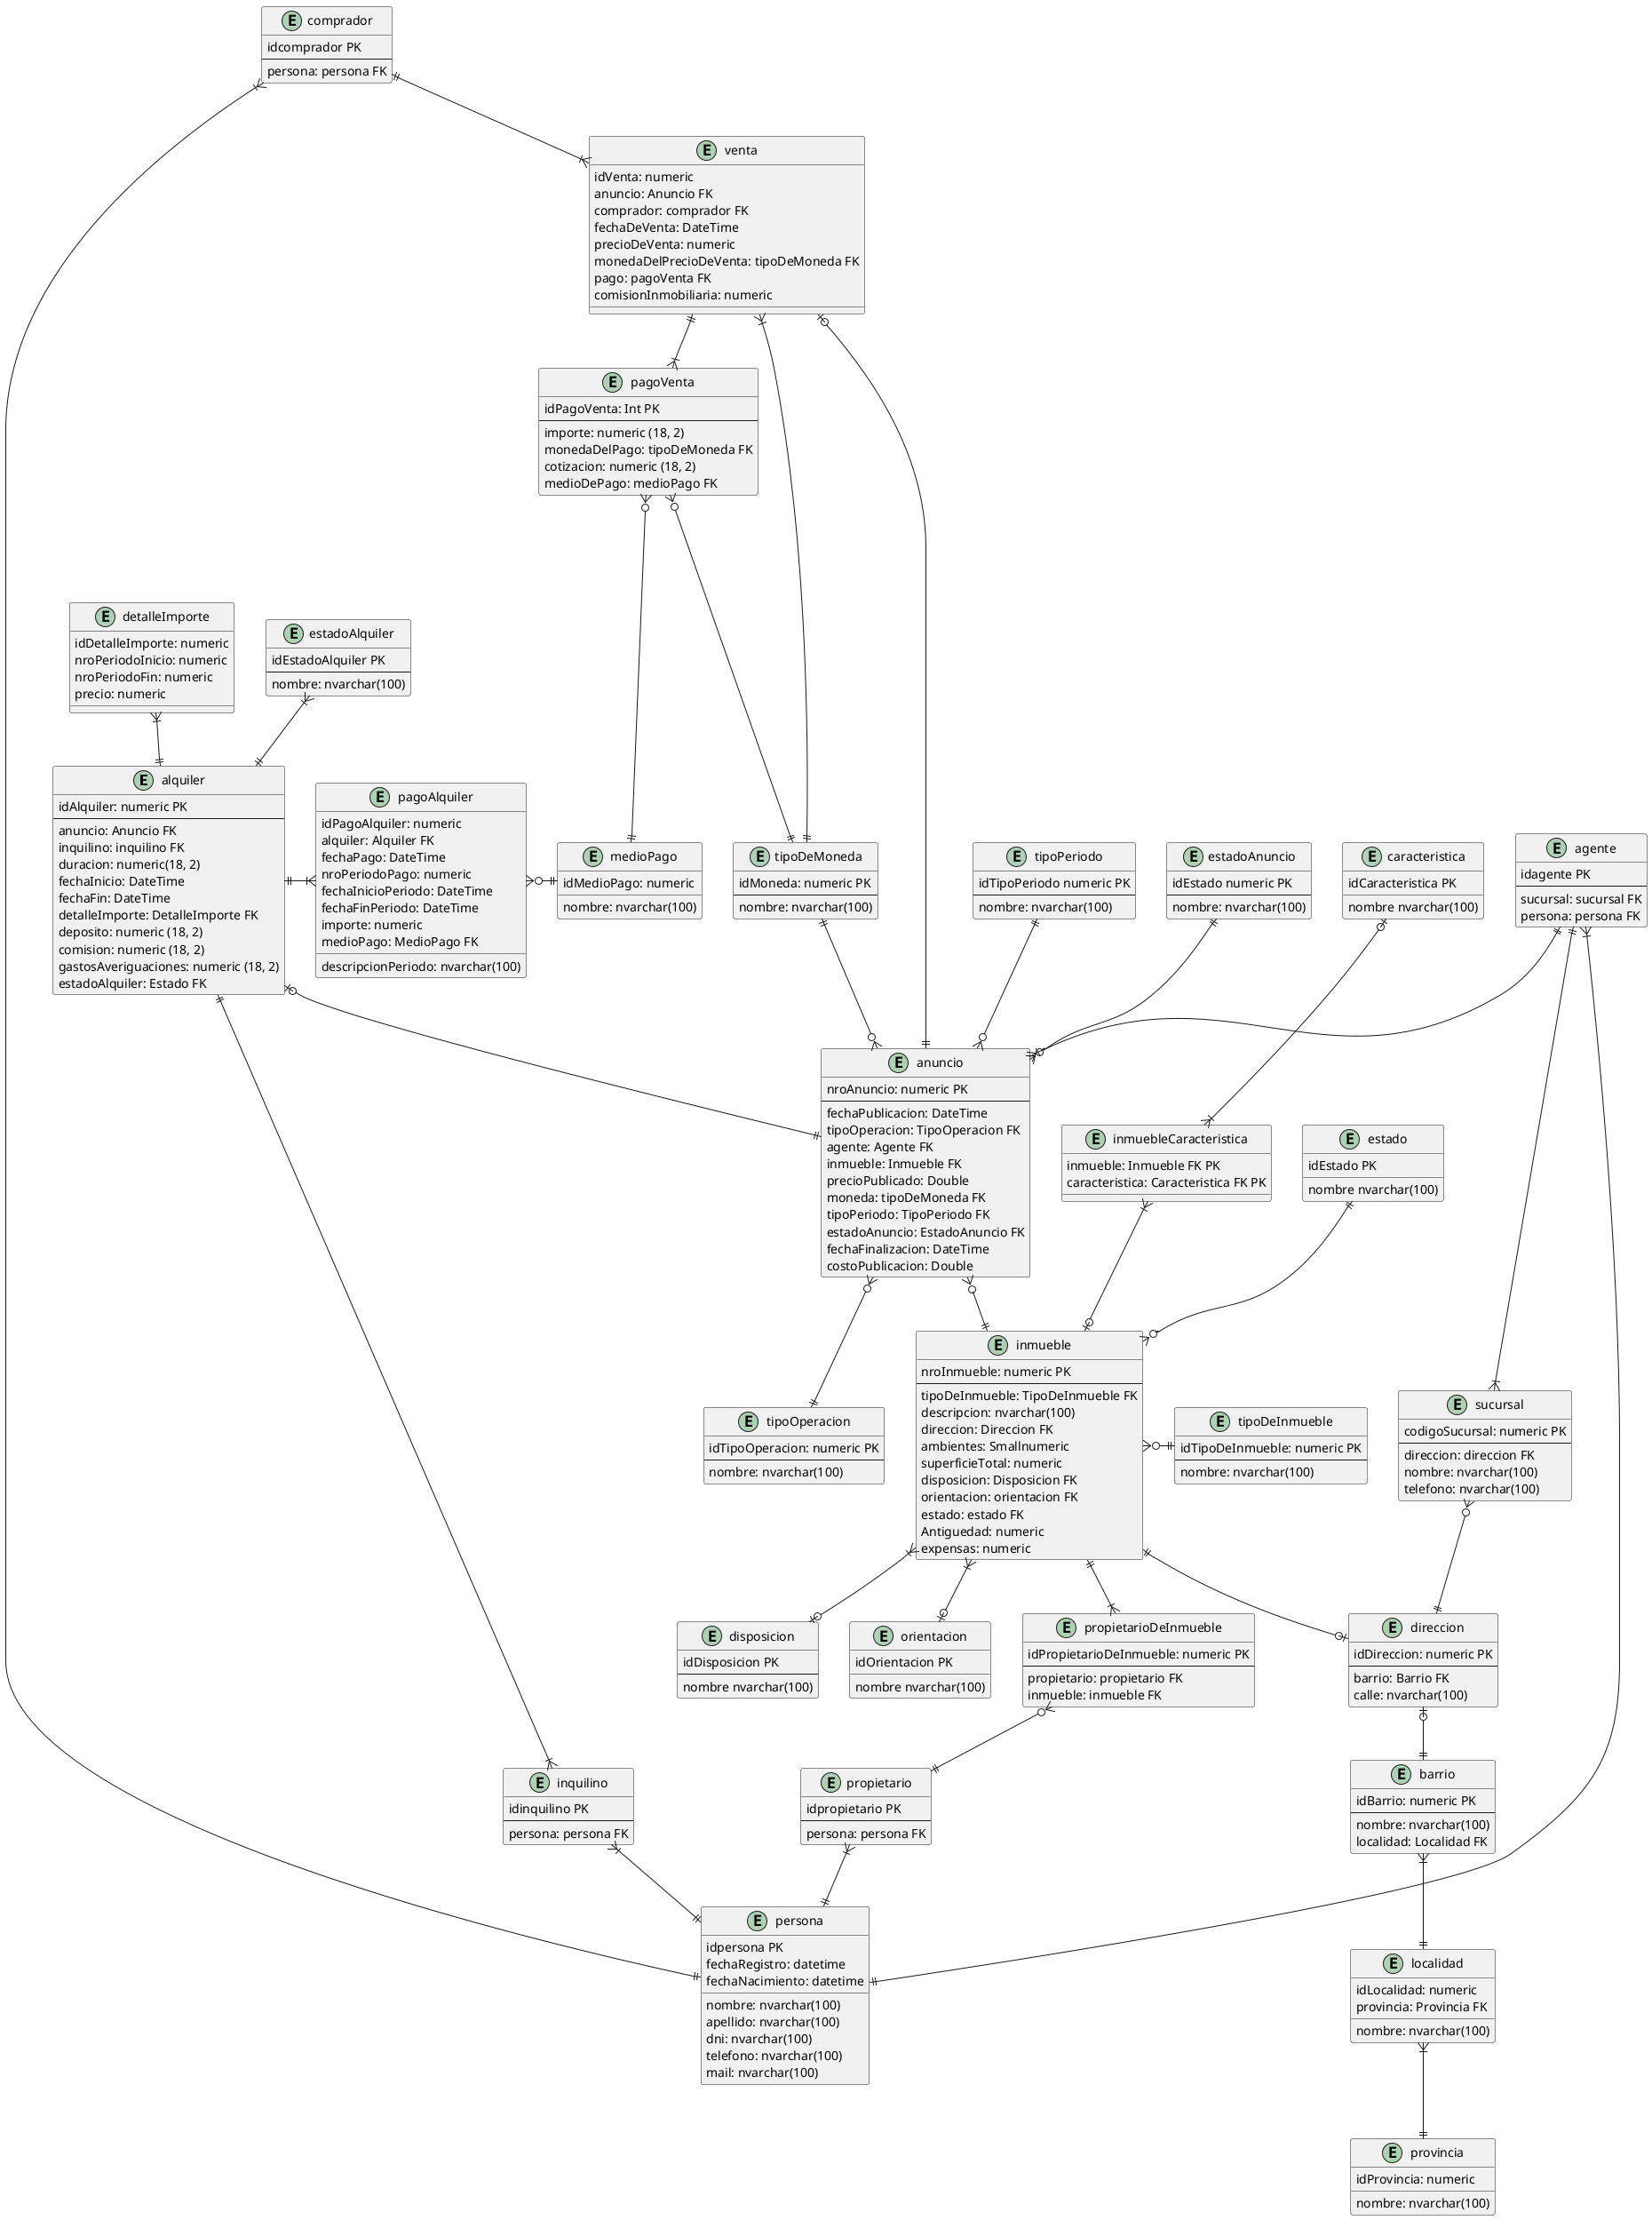 @startuml diagrama

' Punto 2
entity alquiler {
    idAlquiler: numeric PK
    --
    anuncio: Anuncio FK
    inquilino: inquilino FK
    duracion: numeric(18, 2)
    fechaInicio: DateTime
    fechaFin: DateTime
    detalleImporte: DetalleImporte FK
    deposito: numeric (18, 2)
    comision: numeric (18, 2)
    gastosAveriguaciones: numeric (18, 2)
    estadoAlquiler: Estado FK
}


entity detalleImporte {
    idDetalleImporte: numeric
    nroPeriodoInicio: numeric
    nroPeriodoFin: numeric
    precio: numeric
}

entity pagoAlquiler {
    idPagoAlquiler: numeric
    alquiler: Alquiler FK
    fechaPago: DateTime
    nroPeriodoPago: numeric
    descripcionPeriodo: nvarchar(100)
    fechaInicioPeriodo: DateTime
    fechaFinPeriodo: DateTime
    importe: numeric
    medioPago: MedioPago FK
}

entity medioPago {
    idMedioPago: numeric
    nombre: nvarchar(100)
}

entity venta {
    idVenta: numeric
    anuncio: Anuncio FK
    comprador: comprador FK
    fechaDeVenta: DateTime
    precioDeVenta: numeric
    monedaDelPrecioDeVenta: tipoDeMoneda FK
    pago: pagoVenta FK
    comisionInmobiliaria: numeric
}

entity pagoVenta {
    idPagoVenta: Int PK
    --
    importe: numeric (18, 2)
    monedaDelPago: tipoDeMoneda FK
    cotizacion: numeric (18, 2)
    medioDePago: medioPago FK
}

entity sucursal {
    codigoSucursal: numeric PK
    --
    direccion: direccion FK
    nombre: nvarchar(100)
    telefono: nvarchar(100)
}

entity anuncio {
    nroAnuncio: numeric PK
    --
    fechaPublicacion: DateTime
    tipoOperacion: TipoOperacion FK
    agente: Agente FK
    inmueble: Inmueble FK
    precioPublicado: Double 
    moneda: tipoDeMoneda FK
    tipoPeriodo: TipoPeriodo FK
    estadoAnuncio: EstadoAnuncio FK
    fechaFinalizacion: DateTime
    costoPublicacion: Double
}

entity tipoDeMoneda {
    idMoneda: numeric PK
    --
    nombre: nvarchar(100)
}

/' PUNTO 1 '/
entity inmueble {
    nroInmueble: numeric PK
    --
    tipoDeInmueble: TipoDeInmueble FK  
    descripcion: nvarchar(100)
    direccion: Direccion FK
    ambientes: Smallnumeric
    superficieTotal: numeric
    disposicion: Disposicion FK
    orientacion: orientacion FK
    estado: estado FK
    Antiguedad: numeric
    expensas: numeric
}

entity propietarioDeInmueble {
    idPropietarioDeInmueble: numeric PK
    --
    propietario: propietario FK
    inmueble: inmueble FK
}

entity tipoDeInmueble {
    idTipoDeInmueble: numeric PK
    --
    nombre: nvarchar(100)
}

entity direccion {
    idDireccion: numeric PK
    --
    barrio: Barrio FK
    calle: nvarchar(100)
}

entity barrio {
    idBarrio: numeric PK
    --
    nombre: nvarchar(100)
    localidad: Localidad FK
}

entity localidad {
    idLocalidad: numeric
    nombre: nvarchar(100)
    provincia: Provincia FK
}

entity provincia {
    idProvincia: numeric
    nombre: nvarchar(100)
}

direccion |o--|| barrio
barrio }|--|| localidad
localidad }|--|| provincia


entity tipoOperacion {
    idTipoOperacion: numeric PK
    --
    nombre: nvarchar(100)
}


entity caracteristica {
    idCaracteristica PK
    nombre nvarchar(100)
}


entity tipoPeriodo {
    idTipoPeriodo numeric PK
    --
    nombre: nvarchar(100)
}

entity estadoAnuncio {
    idEstado numeric PK
    --
    nombre: nvarchar(100) 
}

entity disposicion {
    idDisposicion PK
    --
    nombre nvarchar(100)
}

entity orientacion {
    idOrientacion PK 
    nombre nvarchar(100)
}

entity inmuebleCaracteristica {
    inmueble: Inmueble FK PK
    caracteristica: Caracteristica FK PK
}

entity estado {
    idEstado PK
    nombre nvarchar(100)
}

entity estadoAlquiler {
    idEstadoAlquiler PK
    --
    nombre: nvarchar(100)
}

entity persona {
    idpersona PK
    nombre: nvarchar(100)
    apellido: nvarchar(100)
    dni: nvarchar(100)
    telefono: nvarchar(100) 
    mail: nvarchar(100)
    fechaRegistro: datetime
    fechaNacimiento: datetime
}

entity comprador{
    idcomprador PK
    --
    persona: persona FK
}

entity inquilino{
    idinquilino PK
    --
    persona: persona FK
}

entity propietario{
    idpropietario PK
    --
    persona: persona FK
}

entity agente {
    idagente PK
    --
    sucursal: sucursal FK
    persona: persona FK
}

' Anuncio
anuncio }o--||  tipoOperacion 
anuncio }o--|| inmueble
tipoDeMoneda ||--o{ anuncio 
tipoPeriodo ||--o{ anuncio  
estadoAnuncio ||--o{ anuncio

' Inmbueble
inmueble ||--|{ propietarioDeInmueble
propietarioDeInmueble }o--|| propietario
inmueble ||--o| direccion
inmueble }|--o| disposicion
inmueble }|--o| orientacion
estado ||--o{ inmueble
inmueble }o-|| tipoDeInmueble
inmuebleCaracteristica }|--o| inmueble
caracteristica |o--|{ inmuebleCaracteristica



' Alquiler
detalleImporte }|--||alquiler 
alquiler ||-|{ pagoAlquiler
estadoAlquiler }|--|| alquiler
alquiler |o--|| anuncio



' Pagos
pagoAlquiler }o-|| medioPago
' medioPago ||--o{ pagoAlquiler

' Venta
venta |o--|| anuncio
venta }|--|| tipoDeMoneda
venta ||--|{ pagoVenta
pagoVenta }o-|| medioPago

pagoVenta }o----|| tipoDeMoneda

alquiler ||--|{ inquilino
comprador ||--|{ venta
agente ||--|{ anuncio


' personas
propietario }|--|| persona
agente }|--|| persona
inquilino }|--|| persona
comprador }|--|| persona

agente ||--|{ sucursal
sucursal }o--|| direccion

@enduml
                                        

